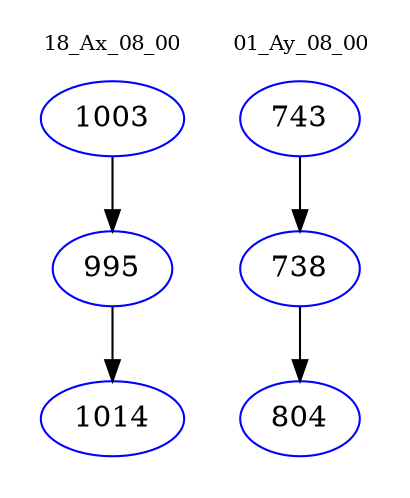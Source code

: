 digraph{
subgraph cluster_0 {
color = white
label = "18_Ax_08_00";
fontsize=10;
T0_1003 [label="1003", color="blue"]
T0_1003 -> T0_995 [color="black"]
T0_995 [label="995", color="blue"]
T0_995 -> T0_1014 [color="black"]
T0_1014 [label="1014", color="blue"]
}
subgraph cluster_1 {
color = white
label = "01_Ay_08_00";
fontsize=10;
T1_743 [label="743", color="blue"]
T1_743 -> T1_738 [color="black"]
T1_738 [label="738", color="blue"]
T1_738 -> T1_804 [color="black"]
T1_804 [label="804", color="blue"]
}
}
